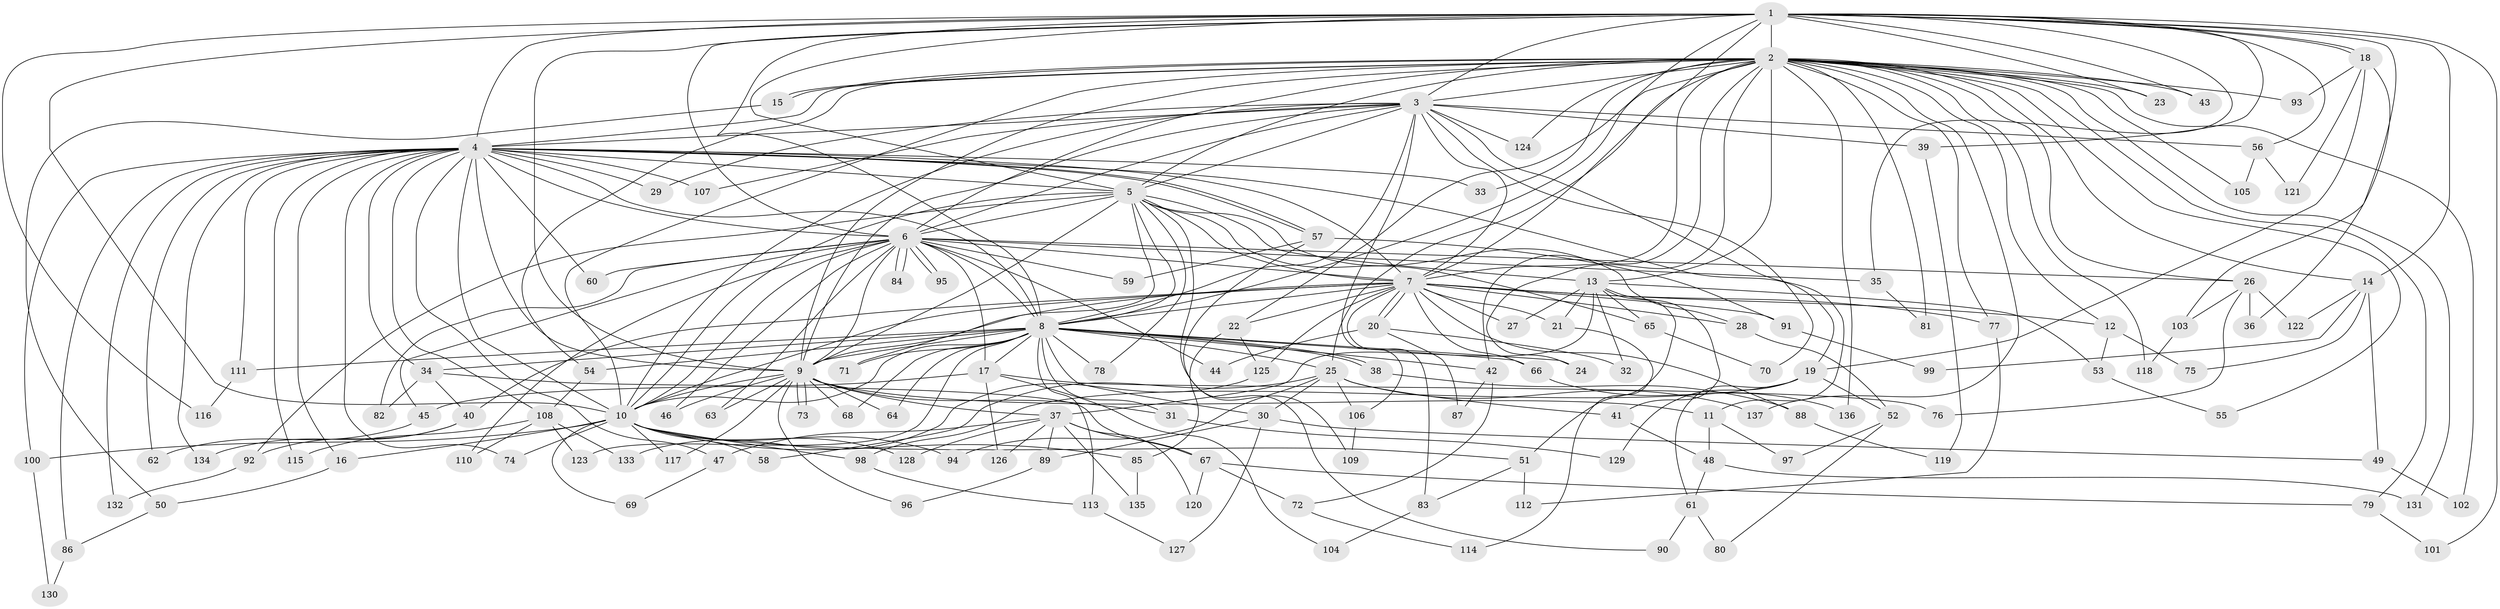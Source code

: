 // coarse degree distribution, {22: 0.009523809523809525, 41: 0.009523809523809525, 13: 0.01904761904761905, 33: 0.009523809523809525, 23: 0.009523809523809525, 24: 0.009523809523809525, 19: 0.009523809523809525, 4: 0.02857142857142857, 12: 0.009523809523809525, 3: 0.23809523809523808, 2: 0.47619047619047616, 6: 0.047619047619047616, 5: 0.06666666666666667, 7: 0.01904761904761905, 9: 0.009523809523809525, 1: 0.02857142857142857}
// Generated by graph-tools (version 1.1) at 2025/23/03/03/25 07:23:44]
// undirected, 137 vertices, 299 edges
graph export_dot {
graph [start="1"]
  node [color=gray90,style=filled];
  1;
  2;
  3;
  4;
  5;
  6;
  7;
  8;
  9;
  10;
  11;
  12;
  13;
  14;
  15;
  16;
  17;
  18;
  19;
  20;
  21;
  22;
  23;
  24;
  25;
  26;
  27;
  28;
  29;
  30;
  31;
  32;
  33;
  34;
  35;
  36;
  37;
  38;
  39;
  40;
  41;
  42;
  43;
  44;
  45;
  46;
  47;
  48;
  49;
  50;
  51;
  52;
  53;
  54;
  55;
  56;
  57;
  58;
  59;
  60;
  61;
  62;
  63;
  64;
  65;
  66;
  67;
  68;
  69;
  70;
  71;
  72;
  73;
  74;
  75;
  76;
  77;
  78;
  79;
  80;
  81;
  82;
  83;
  84;
  85;
  86;
  87;
  88;
  89;
  90;
  91;
  92;
  93;
  94;
  95;
  96;
  97;
  98;
  99;
  100;
  101;
  102;
  103;
  104;
  105;
  106;
  107;
  108;
  109;
  110;
  111;
  112;
  113;
  114;
  115;
  116;
  117;
  118;
  119;
  120;
  121;
  122;
  123;
  124;
  125;
  126;
  127;
  128;
  129;
  130;
  131;
  132;
  133;
  134;
  135;
  136;
  137;
  1 -- 2;
  1 -- 3;
  1 -- 4;
  1 -- 5;
  1 -- 6;
  1 -- 7;
  1 -- 8;
  1 -- 9;
  1 -- 10;
  1 -- 14;
  1 -- 18;
  1 -- 18;
  1 -- 22;
  1 -- 23;
  1 -- 35;
  1 -- 39;
  1 -- 43;
  1 -- 56;
  1 -- 101;
  1 -- 103;
  1 -- 116;
  2 -- 3;
  2 -- 4;
  2 -- 5;
  2 -- 6;
  2 -- 7;
  2 -- 8;
  2 -- 9;
  2 -- 10;
  2 -- 12;
  2 -- 13;
  2 -- 14;
  2 -- 15;
  2 -- 15;
  2 -- 23;
  2 -- 24;
  2 -- 25;
  2 -- 26;
  2 -- 33;
  2 -- 42;
  2 -- 43;
  2 -- 54;
  2 -- 55;
  2 -- 77;
  2 -- 79;
  2 -- 81;
  2 -- 93;
  2 -- 102;
  2 -- 105;
  2 -- 118;
  2 -- 124;
  2 -- 131;
  2 -- 136;
  2 -- 137;
  3 -- 4;
  3 -- 5;
  3 -- 6;
  3 -- 7;
  3 -- 8;
  3 -- 9;
  3 -- 10;
  3 -- 11;
  3 -- 29;
  3 -- 39;
  3 -- 56;
  3 -- 70;
  3 -- 106;
  3 -- 107;
  3 -- 124;
  4 -- 5;
  4 -- 6;
  4 -- 7;
  4 -- 8;
  4 -- 9;
  4 -- 10;
  4 -- 16;
  4 -- 19;
  4 -- 29;
  4 -- 33;
  4 -- 34;
  4 -- 47;
  4 -- 57;
  4 -- 57;
  4 -- 60;
  4 -- 62;
  4 -- 74;
  4 -- 86;
  4 -- 100;
  4 -- 107;
  4 -- 108;
  4 -- 111;
  4 -- 115;
  4 -- 132;
  4 -- 134;
  5 -- 6;
  5 -- 7;
  5 -- 8;
  5 -- 9;
  5 -- 10;
  5 -- 13;
  5 -- 28;
  5 -- 65;
  5 -- 71;
  5 -- 78;
  5 -- 92;
  5 -- 109;
  6 -- 7;
  6 -- 8;
  6 -- 9;
  6 -- 10;
  6 -- 17;
  6 -- 26;
  6 -- 35;
  6 -- 44;
  6 -- 45;
  6 -- 46;
  6 -- 59;
  6 -- 60;
  6 -- 63;
  6 -- 82;
  6 -- 84;
  6 -- 84;
  6 -- 95;
  6 -- 95;
  6 -- 110;
  7 -- 8;
  7 -- 9;
  7 -- 10;
  7 -- 12;
  7 -- 20;
  7 -- 20;
  7 -- 21;
  7 -- 22;
  7 -- 27;
  7 -- 28;
  7 -- 40;
  7 -- 66;
  7 -- 77;
  7 -- 83;
  7 -- 88;
  7 -- 91;
  7 -- 125;
  8 -- 9;
  8 -- 10;
  8 -- 17;
  8 -- 24;
  8 -- 25;
  8 -- 30;
  8 -- 31;
  8 -- 34;
  8 -- 38;
  8 -- 38;
  8 -- 42;
  8 -- 54;
  8 -- 64;
  8 -- 66;
  8 -- 68;
  8 -- 71;
  8 -- 78;
  8 -- 111;
  8 -- 113;
  8 -- 123;
  9 -- 10;
  9 -- 11;
  9 -- 31;
  9 -- 37;
  9 -- 46;
  9 -- 63;
  9 -- 64;
  9 -- 68;
  9 -- 73;
  9 -- 73;
  9 -- 96;
  9 -- 117;
  10 -- 16;
  10 -- 51;
  10 -- 58;
  10 -- 69;
  10 -- 74;
  10 -- 85;
  10 -- 94;
  10 -- 98;
  10 -- 100;
  10 -- 117;
  10 -- 128;
  11 -- 48;
  11 -- 97;
  12 -- 53;
  12 -- 75;
  13 -- 21;
  13 -- 27;
  13 -- 32;
  13 -- 37;
  13 -- 41;
  13 -- 51;
  13 -- 53;
  13 -- 65;
  14 -- 49;
  14 -- 75;
  14 -- 99;
  14 -- 122;
  15 -- 50;
  16 -- 50;
  17 -- 45;
  17 -- 76;
  17 -- 104;
  17 -- 126;
  18 -- 19;
  18 -- 36;
  18 -- 93;
  18 -- 121;
  19 -- 52;
  19 -- 61;
  19 -- 98;
  19 -- 129;
  20 -- 32;
  20 -- 44;
  20 -- 87;
  21 -- 114;
  22 -- 85;
  22 -- 125;
  25 -- 30;
  25 -- 41;
  25 -- 58;
  25 -- 94;
  25 -- 106;
  25 -- 137;
  26 -- 36;
  26 -- 76;
  26 -- 103;
  26 -- 122;
  28 -- 52;
  30 -- 49;
  30 -- 89;
  30 -- 127;
  31 -- 129;
  34 -- 40;
  34 -- 67;
  34 -- 82;
  35 -- 81;
  37 -- 47;
  37 -- 67;
  37 -- 89;
  37 -- 120;
  37 -- 126;
  37 -- 128;
  37 -- 135;
  38 -- 88;
  39 -- 119;
  40 -- 92;
  40 -- 134;
  41 -- 48;
  42 -- 72;
  42 -- 87;
  45 -- 62;
  47 -- 69;
  48 -- 61;
  48 -- 131;
  49 -- 102;
  50 -- 86;
  51 -- 83;
  51 -- 112;
  52 -- 80;
  52 -- 97;
  53 -- 55;
  54 -- 108;
  56 -- 105;
  56 -- 121;
  57 -- 59;
  57 -- 90;
  57 -- 91;
  61 -- 80;
  61 -- 90;
  65 -- 70;
  66 -- 136;
  67 -- 72;
  67 -- 79;
  67 -- 120;
  72 -- 114;
  77 -- 112;
  79 -- 101;
  83 -- 104;
  85 -- 135;
  86 -- 130;
  88 -- 119;
  89 -- 96;
  91 -- 99;
  92 -- 132;
  98 -- 113;
  100 -- 130;
  103 -- 118;
  106 -- 109;
  108 -- 110;
  108 -- 115;
  108 -- 123;
  108 -- 133;
  111 -- 116;
  113 -- 127;
  125 -- 133;
}
